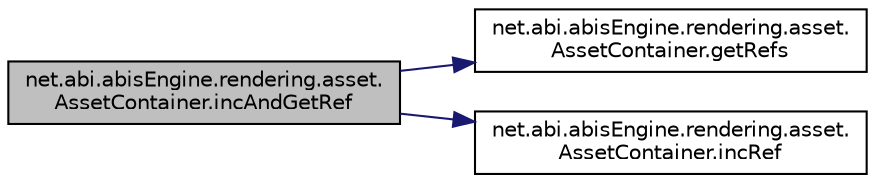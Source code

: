 digraph "net.abi.abisEngine.rendering.asset.AssetContainer.incAndGetRef"
{
 // LATEX_PDF_SIZE
  edge [fontname="Helvetica",fontsize="10",labelfontname="Helvetica",labelfontsize="10"];
  node [fontname="Helvetica",fontsize="10",shape=record];
  rankdir="LR";
  Node1 [label="net.abi.abisEngine.rendering.asset.\lAssetContainer.incAndGetRef",height=0.2,width=0.4,color="black", fillcolor="grey75", style="filled", fontcolor="black",tooltip=" "];
  Node1 -> Node2 [color="midnightblue",fontsize="10",style="solid",fontname="Helvetica"];
  Node2 [label="net.abi.abisEngine.rendering.asset.\lAssetContainer.getRefs",height=0.2,width=0.4,color="black", fillcolor="white", style="filled",URL="$dc/dfb/classnet_1_1abi_1_1abis_engine_1_1rendering_1_1asset_1_1_asset_container.html#aa5f0be632edb97a4e1db0c8119e9b1b2",tooltip=" "];
  Node1 -> Node3 [color="midnightblue",fontsize="10",style="solid",fontname="Helvetica"];
  Node3 [label="net.abi.abisEngine.rendering.asset.\lAssetContainer.incRef",height=0.2,width=0.4,color="black", fillcolor="white", style="filled",URL="$dc/dfb/classnet_1_1abi_1_1abis_engine_1_1rendering_1_1asset_1_1_asset_container.html#a4453cabc679dcb721856d71b7b1e2933",tooltip=" "];
}
